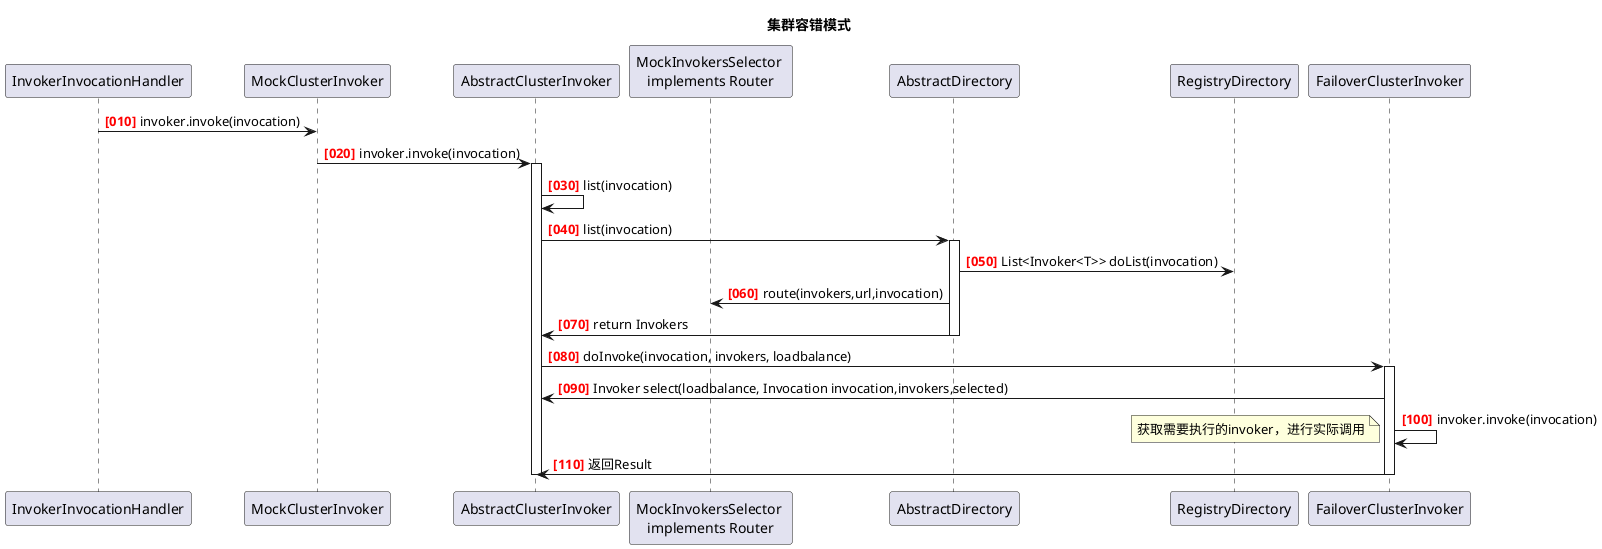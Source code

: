 @startuml
participant InvokerInvocationHandler
participant MockClusterInvoker
participant AbstractClusterInvoker
participant "MockInvokersSelector \nimplements Router" as MockInvokersSelector
'participant FailoverClusterInvoker

title 集群容错模式
autonumber 10 10 "<font color=red><b>[000]"
InvokerInvocationHandler ->   MockClusterInvoker:invoker.invoke(invocation)
MockClusterInvoker       ->   AbstractClusterInvoker:invoker.invoke(invocation)
activate AbstractClusterInvoker
AbstractClusterInvoker   ->   AbstractClusterInvoker:list(invocation)
AbstractClusterInvoker   ->   AbstractDirectory:list(invocation)
activate AbstractDirectory
AbstractDirectory   ->   RegistryDirectory:List<Invoker<T>> doList(invocation)
AbstractDirectory        ->   MockInvokersSelector:route(invokers,url,invocation)
AbstractDirectory        ->   AbstractClusterInvoker:return Invokers
deactivate AbstractDirectory
AbstractClusterInvoker   -> FailoverClusterInvoker:doInvoke(invocation, invokers, loadbalance)
activate FailoverClusterInvoker
FailoverClusterInvoker   -> AbstractClusterInvoker:Invoker select(loadbalance, Invocation invocation,invokers,selected)
FailoverClusterInvoker   -> FailoverClusterInvoker:invoker.invoke(invocation)
note left
获取需要执行的invoker，进行实际调用
endnote
FailoverClusterInvoker   -> AbstractClusterInvoker:返回Result
deactivate FailoverClusterInvoker
deactivate AbstractClusterInvoker

@enduml